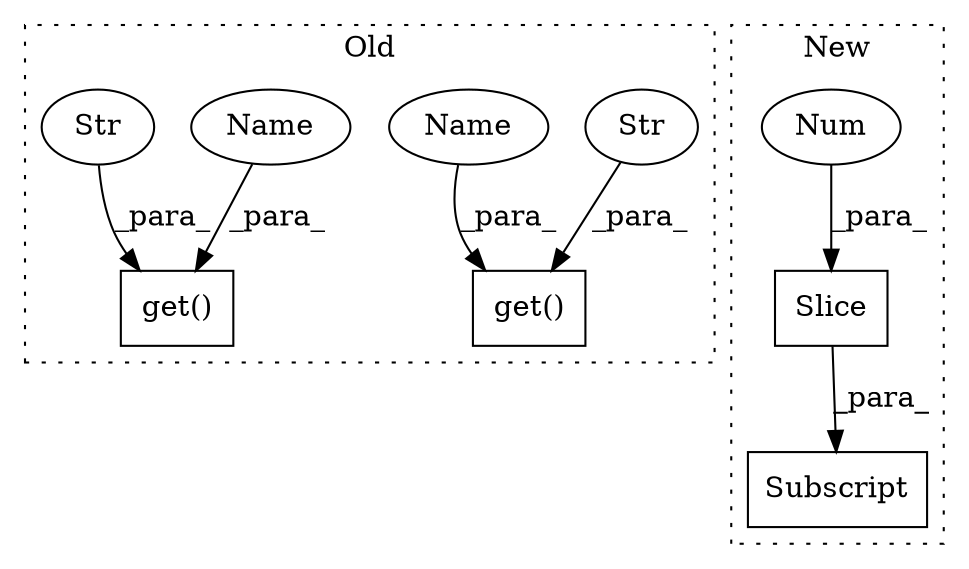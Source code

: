 digraph G {
subgraph cluster0 {
1 [label="get()" a="75" s="26136,26169" l="11,1" shape="box"];
5 [label="Str" a="66" s="26147" l="16" shape="ellipse"];
6 [label="get()" a="75" s="26078,26109" l="11,1" shape="box"];
7 [label="Str" a="66" s="26089" l="14" shape="ellipse"];
8 [label="Name" a="87" s="26165" l="4" shape="ellipse"];
9 [label="Name" a="87" s="26105" l="4" shape="ellipse"];
label = "Old";
style="dotted";
}
subgraph cluster1 {
2 [label="Slice" a="80" s="46656" l="2" shape="box"];
3 [label="Num" a="76" s="46656" l="2" shape="ellipse"];
4 [label="Subscript" a="63" s="46643,0" l="17,0" shape="box"];
label = "New";
style="dotted";
}
2 -> 4 [label="_para_"];
3 -> 2 [label="_para_"];
5 -> 1 [label="_para_"];
7 -> 6 [label="_para_"];
8 -> 1 [label="_para_"];
9 -> 6 [label="_para_"];
}